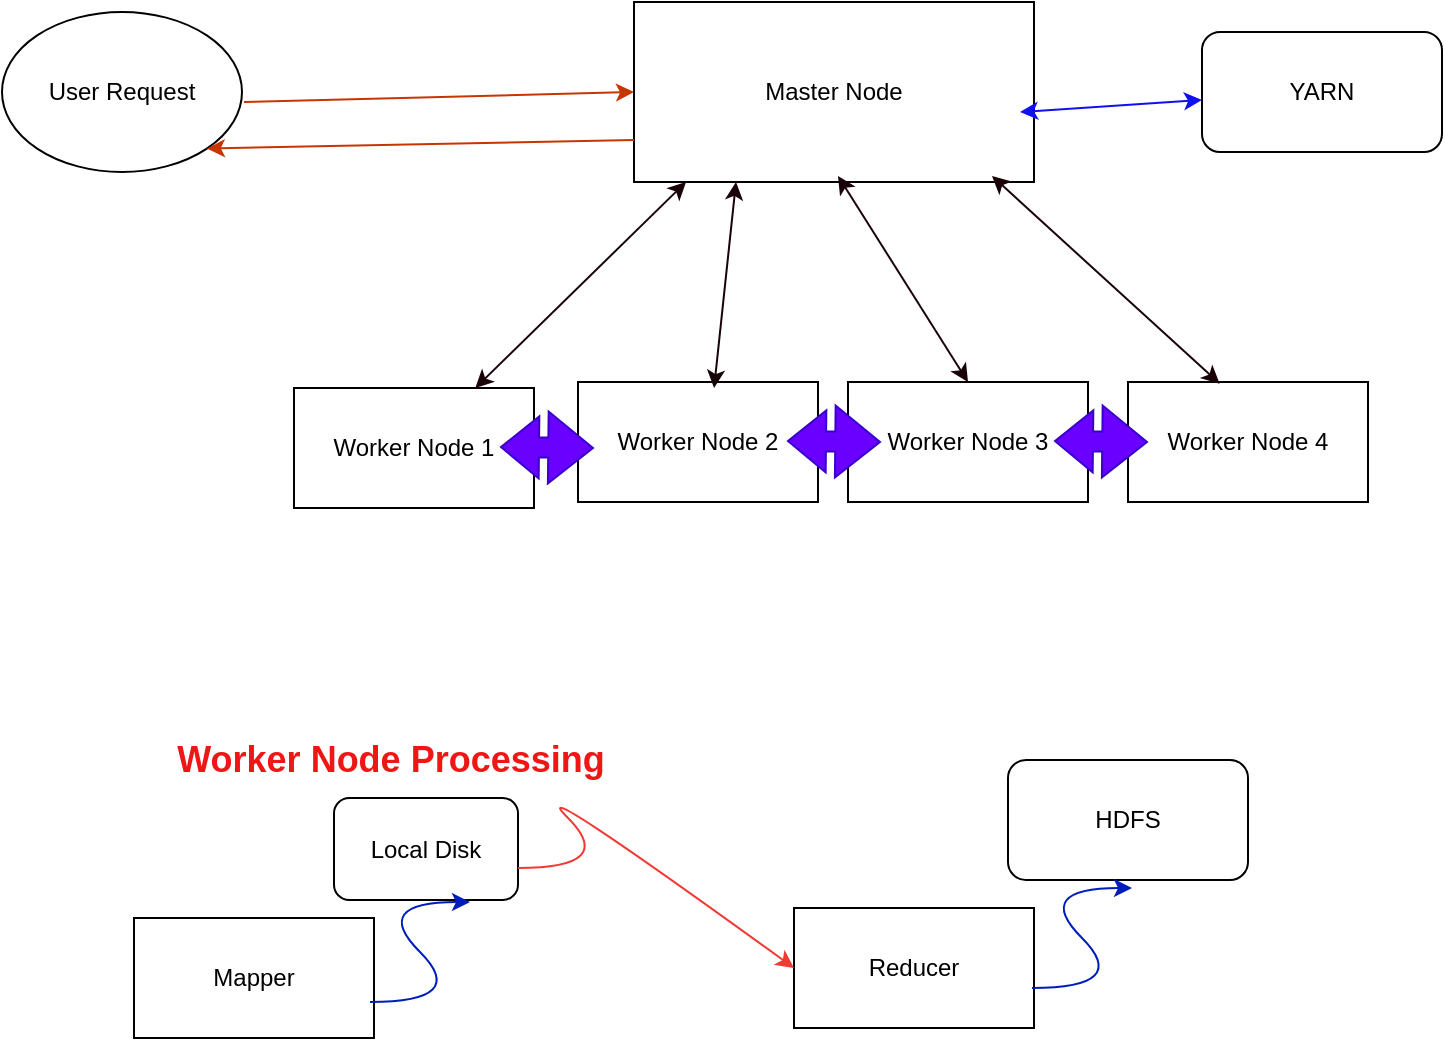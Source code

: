 <mxfile version="21.5.0" type="github">
  <diagram name="Page-1" id="vuUPm-XfM37HLUpJ9oZ0">
    <mxGraphModel dx="1143" dy="673" grid="0" gridSize="10" guides="1" tooltips="1" connect="1" arrows="1" fold="1" page="1" pageScale="1" pageWidth="827" pageHeight="1169" background="#ffffff" math="0" shadow="0">
      <root>
        <mxCell id="0" />
        <mxCell id="1" parent="0" />
        <mxCell id="yzupR0AR46HFefX1UoHn-1" value="User Request" style="ellipse;whiteSpace=wrap;html=1;" vertex="1" parent="1">
          <mxGeometry x="20" y="410" width="120" height="80" as="geometry" />
        </mxCell>
        <mxCell id="yzupR0AR46HFefX1UoHn-2" value="Master Node" style="rounded=0;whiteSpace=wrap;html=1;" vertex="1" parent="1">
          <mxGeometry x="336" y="405" width="200" height="90" as="geometry" />
        </mxCell>
        <mxCell id="yzupR0AR46HFefX1UoHn-3" value="Worker Node 1" style="rounded=0;whiteSpace=wrap;html=1;" vertex="1" parent="1">
          <mxGeometry x="166" y="598" width="120" height="60" as="geometry" />
        </mxCell>
        <mxCell id="yzupR0AR46HFefX1UoHn-4" value="Worker Node 2" style="rounded=0;whiteSpace=wrap;html=1;" vertex="1" parent="1">
          <mxGeometry x="308" y="595" width="120" height="60" as="geometry" />
        </mxCell>
        <mxCell id="yzupR0AR46HFefX1UoHn-5" value="Worker Node 3" style="rounded=0;whiteSpace=wrap;html=1;" vertex="1" parent="1">
          <mxGeometry x="443" y="595" width="120" height="60" as="geometry" />
        </mxCell>
        <mxCell id="yzupR0AR46HFefX1UoHn-6" value="Worker Node 4" style="rounded=0;whiteSpace=wrap;html=1;" vertex="1" parent="1">
          <mxGeometry x="583" y="595" width="120" height="60" as="geometry" />
        </mxCell>
        <mxCell id="yzupR0AR46HFefX1UoHn-7" value="" style="endArrow=classic;startArrow=classic;html=1;rounded=0;strokeColor=#190308;" edge="1" parent="1" source="yzupR0AR46HFefX1UoHn-3">
          <mxGeometry width="50" height="50" relative="1" as="geometry">
            <mxPoint x="312" y="545" as="sourcePoint" />
            <mxPoint x="362" y="495" as="targetPoint" />
          </mxGeometry>
        </mxCell>
        <mxCell id="yzupR0AR46HFefX1UoHn-8" value="" style="endArrow=classic;startArrow=classic;html=1;rounded=0;strokeColor=#190308;exitX=0.567;exitY=0.05;exitDx=0;exitDy=0;exitPerimeter=0;" edge="1" parent="1" source="yzupR0AR46HFefX1UoHn-4">
          <mxGeometry width="50" height="50" relative="1" as="geometry">
            <mxPoint x="282" y="598" as="sourcePoint" />
            <mxPoint x="387" y="495" as="targetPoint" />
          </mxGeometry>
        </mxCell>
        <mxCell id="yzupR0AR46HFefX1UoHn-9" value="" style="endArrow=classic;startArrow=classic;html=1;rounded=0;strokeColor=#190308;exitX=0.5;exitY=0;exitDx=0;exitDy=0;" edge="1" parent="1" source="yzupR0AR46HFefX1UoHn-5">
          <mxGeometry width="50" height="50" relative="1" as="geometry">
            <mxPoint x="333" y="595" as="sourcePoint" />
            <mxPoint x="438" y="492" as="targetPoint" />
          </mxGeometry>
        </mxCell>
        <mxCell id="yzupR0AR46HFefX1UoHn-10" value="" style="endArrow=classic;startArrow=classic;html=1;rounded=0;strokeColor=#190308;exitX=0.382;exitY=0.014;exitDx=0;exitDy=0;exitPerimeter=0;" edge="1" parent="1" source="yzupR0AR46HFefX1UoHn-6">
          <mxGeometry width="50" height="50" relative="1" as="geometry">
            <mxPoint x="410" y="595" as="sourcePoint" />
            <mxPoint x="515" y="492" as="targetPoint" />
          </mxGeometry>
        </mxCell>
        <mxCell id="yzupR0AR46HFefX1UoHn-11" value="YARN" style="rounded=1;whiteSpace=wrap;html=1;" vertex="1" parent="1">
          <mxGeometry x="620" y="420" width="120" height="60" as="geometry" />
        </mxCell>
        <mxCell id="yzupR0AR46HFefX1UoHn-12" value="" style="endArrow=classic;startArrow=classic;html=1;rounded=0;strokeColor=#1111F0;" edge="1" parent="1" target="yzupR0AR46HFefX1UoHn-11">
          <mxGeometry width="50" height="50" relative="1" as="geometry">
            <mxPoint x="529" y="460" as="sourcePoint" />
            <mxPoint x="579" y="410" as="targetPoint" />
          </mxGeometry>
        </mxCell>
        <mxCell id="yzupR0AR46HFefX1UoHn-13" value="&lt;font size=&quot;1&quot; color=&quot;#f01616&quot;&gt;&lt;b style=&quot;font-size: 18px;&quot;&gt;Worker Node Processing&lt;/b&gt;&lt;/font&gt;" style="text;html=1;strokeColor=none;fillColor=none;align=center;verticalAlign=middle;whiteSpace=wrap;rounded=0;" vertex="1" parent="1">
          <mxGeometry x="74" y="769" width="281" height="30" as="geometry" />
        </mxCell>
        <mxCell id="yzupR0AR46HFefX1UoHn-14" value="Mapper" style="rounded=0;whiteSpace=wrap;html=1;" vertex="1" parent="1">
          <mxGeometry x="86" y="863" width="120" height="60" as="geometry" />
        </mxCell>
        <mxCell id="yzupR0AR46HFefX1UoHn-15" value="Reducer" style="rounded=0;whiteSpace=wrap;html=1;" vertex="1" parent="1">
          <mxGeometry x="416" y="858" width="120" height="60" as="geometry" />
        </mxCell>
        <mxCell id="yzupR0AR46HFefX1UoHn-16" value="Local Disk" style="rounded=1;whiteSpace=wrap;html=1;" vertex="1" parent="1">
          <mxGeometry x="186" y="803" width="92" height="51" as="geometry" />
        </mxCell>
        <mxCell id="yzupR0AR46HFefX1UoHn-17" value="" style="curved=1;endArrow=classic;html=1;rounded=0;entryX=0;entryY=0.5;entryDx=0;entryDy=0;strokeColor=#F03B35;" edge="1" parent="1" target="yzupR0AR46HFefX1UoHn-15">
          <mxGeometry width="50" height="50" relative="1" as="geometry">
            <mxPoint x="278" y="838" as="sourcePoint" />
            <mxPoint x="328" y="788" as="targetPoint" />
            <Array as="points">
              <mxPoint x="328" y="838" />
              <mxPoint x="278" y="788" />
            </Array>
          </mxGeometry>
        </mxCell>
        <mxCell id="yzupR0AR46HFefX1UoHn-18" value="" style="curved=1;endArrow=classic;html=1;rounded=0;fillColor=#0050ef;strokeColor=#001DBC;" edge="1" parent="1">
          <mxGeometry width="50" height="50" relative="1" as="geometry">
            <mxPoint x="204" y="905" as="sourcePoint" />
            <mxPoint x="254" y="855" as="targetPoint" />
            <Array as="points">
              <mxPoint x="254" y="905" />
              <mxPoint x="204" y="855" />
            </Array>
          </mxGeometry>
        </mxCell>
        <mxCell id="yzupR0AR46HFefX1UoHn-19" value="HDFS" style="rounded=1;whiteSpace=wrap;html=1;" vertex="1" parent="1">
          <mxGeometry x="523" y="784" width="120" height="60" as="geometry" />
        </mxCell>
        <mxCell id="yzupR0AR46HFefX1UoHn-20" value="" style="curved=1;endArrow=classic;html=1;rounded=0;fillColor=#0050ef;strokeColor=#001DBC;" edge="1" parent="1">
          <mxGeometry width="50" height="50" relative="1" as="geometry">
            <mxPoint x="535" y="898" as="sourcePoint" />
            <mxPoint x="585" y="848" as="targetPoint" />
            <Array as="points">
              <mxPoint x="585" y="898" />
              <mxPoint x="535" y="848" />
            </Array>
          </mxGeometry>
        </mxCell>
        <mxCell id="yzupR0AR46HFefX1UoHn-21" value="" style="shape=flexArrow;endArrow=classic;startArrow=classic;html=1;rounded=0;endWidth=25;endSize=7.12;fillColor=#6a00ff;strokeColor=#3700CC;" edge="1" parent="1">
          <mxGeometry width="100" height="100" relative="1" as="geometry">
            <mxPoint x="269" y="627.5" as="sourcePoint" />
            <mxPoint x="316" y="628" as="targetPoint" />
          </mxGeometry>
        </mxCell>
        <mxCell id="yzupR0AR46HFefX1UoHn-22" value="" style="shape=flexArrow;endArrow=classic;startArrow=classic;html=1;rounded=0;endWidth=25;endSize=7.12;fillColor=#6a00ff;strokeColor=#3700CC;" edge="1" parent="1">
          <mxGeometry width="100" height="100" relative="1" as="geometry">
            <mxPoint x="412.5" y="624.5" as="sourcePoint" />
            <mxPoint x="459.5" y="625" as="targetPoint" />
          </mxGeometry>
        </mxCell>
        <mxCell id="yzupR0AR46HFefX1UoHn-23" value="" style="shape=flexArrow;endArrow=classic;startArrow=classic;html=1;rounded=0;endWidth=25;endSize=7.12;fillColor=#6a00ff;strokeColor=#3700CC;" edge="1" parent="1">
          <mxGeometry width="100" height="100" relative="1" as="geometry">
            <mxPoint x="546" y="624.5" as="sourcePoint" />
            <mxPoint x="593" y="625" as="targetPoint" />
          </mxGeometry>
        </mxCell>
        <mxCell id="yzupR0AR46HFefX1UoHn-24" value="" style="endArrow=classic;html=1;rounded=0;entryX=0;entryY=0.5;entryDx=0;entryDy=0;fillColor=#fa6800;strokeColor=#C73500;" edge="1" parent="1" target="yzupR0AR46HFefX1UoHn-2">
          <mxGeometry width="50" height="50" relative="1" as="geometry">
            <mxPoint x="141" y="455" as="sourcePoint" />
            <mxPoint x="191" y="405" as="targetPoint" />
          </mxGeometry>
        </mxCell>
        <mxCell id="yzupR0AR46HFefX1UoHn-25" value="" style="endArrow=classic;html=1;rounded=0;entryX=1;entryY=1;entryDx=0;entryDy=0;fillColor=#fa6800;strokeColor=#C73500;" edge="1" parent="1" target="yzupR0AR46HFefX1UoHn-1">
          <mxGeometry width="50" height="50" relative="1" as="geometry">
            <mxPoint x="336" y="474" as="sourcePoint" />
            <mxPoint x="386" y="424" as="targetPoint" />
          </mxGeometry>
        </mxCell>
      </root>
    </mxGraphModel>
  </diagram>
</mxfile>
